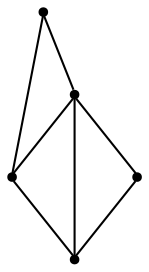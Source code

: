 graph {
  node [shape=point,comment="{\"directed\":false,\"doi\":\"10.1007/11618058_38\",\"figure\":\"7 (1)\"}"]

  v0 [pos="1085.014339571221,1680.0416564941406"]
  v1 [pos="1245.606726925872,1727.791716257731"]
  v2 [pos="935.1114348655524,1766.2291463216145"]
  v3 [pos="1117.1453125,1943.1666628519692"]
  v4 [pos="1075.8250908430232,1810.7916768391924"]

  v2 -- v0 [id="-3",pos="935.1114348655524,1766.2291463216145 1085.014339571221,1680.0416564941406 1085.014339571221,1680.0416564941406 1085.014339571221,1680.0416564941406"]
  v2 -- v4 [id="-6",pos="935.1114348655524,1766.2291463216145 1075.8250908430232,1810.7916768391924 1075.8250908430232,1810.7916768391924 1075.8250908430232,1810.7916768391924"]
  v4 -- v1 [id="-12",pos="1075.8250908430232,1810.7916768391924 1245.606726925872,1727.791716257731 1245.606726925872,1727.791716257731 1245.606726925872,1727.791716257731"]
  v0 -- v1 [id="-18",pos="1085.014339571221,1680.0416564941406 1245.606726925872,1727.791716257731 1245.606726925872,1727.791716257731 1245.606726925872,1727.791716257731"]
  v4 -- v3 [id="-21",pos="1075.8250908430232,1810.7916768391924 1117.1453125,1943.1666628519692 1117.1453125,1943.1666628519692 1117.1453125,1943.1666628519692"]
  v4 -- v0 [id="-27",pos="1075.8250908430232,1810.7916768391924 1085.014339571221,1680.0416564941406 1085.014339571221,1680.0416564941406 1085.014339571221,1680.0416564941406"]
  v3 -- v1 [id="-33",pos="1117.1453125,1943.1666628519692 1245.606726925872,1727.791716257731 1245.606726925872,1727.791716257731 1245.606726925872,1727.791716257731"]
}